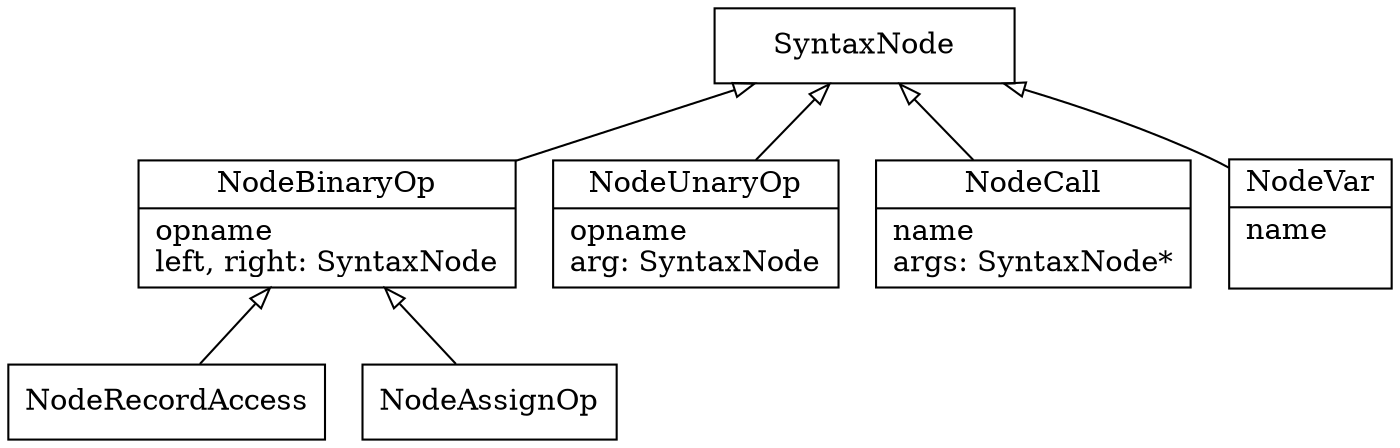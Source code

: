 DiGraph Syn {
  rankdir = BT
  concentrate = true

  node [shape = box]

  subgraph {
    SyntaxNode [width = 2]
  }

  subgraph {
    NodeBinaryOp [shape=record, label = "{ NodeBinaryOp | opname\lleft, right: SyntaxNode\l }"]
    NodeUnaryOp [shape=record, label = "{ NodeUnaryOp | opname\larg: SyntaxNode\l }"]
    NodeCall [shape=record, label = "{ NodeCall | name\largs: SyntaxNode*\l }"]
    NodeVar [shape=record, label = "{ NodeVar | name\l\l }"]
  }

  subgraph {
    NodeRecordAccess
    NodeAssignOp
  }

  edge [arrowhead = onormal]
  NodeRecordAccess -> NodeBinaryOp
  NodeAssignOp -> NodeBinaryOp
  NodeBinaryOp -> SyntaxNode
  NodeUnaryOp -> SyntaxNode
  NodeCall -> SyntaxNode
  NodeVar -> SyntaxNode
}
